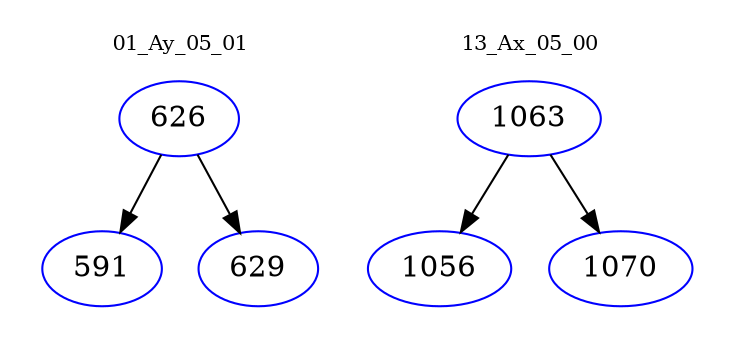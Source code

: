 digraph{
subgraph cluster_0 {
color = white
label = "01_Ay_05_01";
fontsize=10;
T0_626 [label="626", color="blue"]
T0_626 -> T0_591 [color="black"]
T0_591 [label="591", color="blue"]
T0_626 -> T0_629 [color="black"]
T0_629 [label="629", color="blue"]
}
subgraph cluster_1 {
color = white
label = "13_Ax_05_00";
fontsize=10;
T1_1063 [label="1063", color="blue"]
T1_1063 -> T1_1056 [color="black"]
T1_1056 [label="1056", color="blue"]
T1_1063 -> T1_1070 [color="black"]
T1_1070 [label="1070", color="blue"]
}
}
